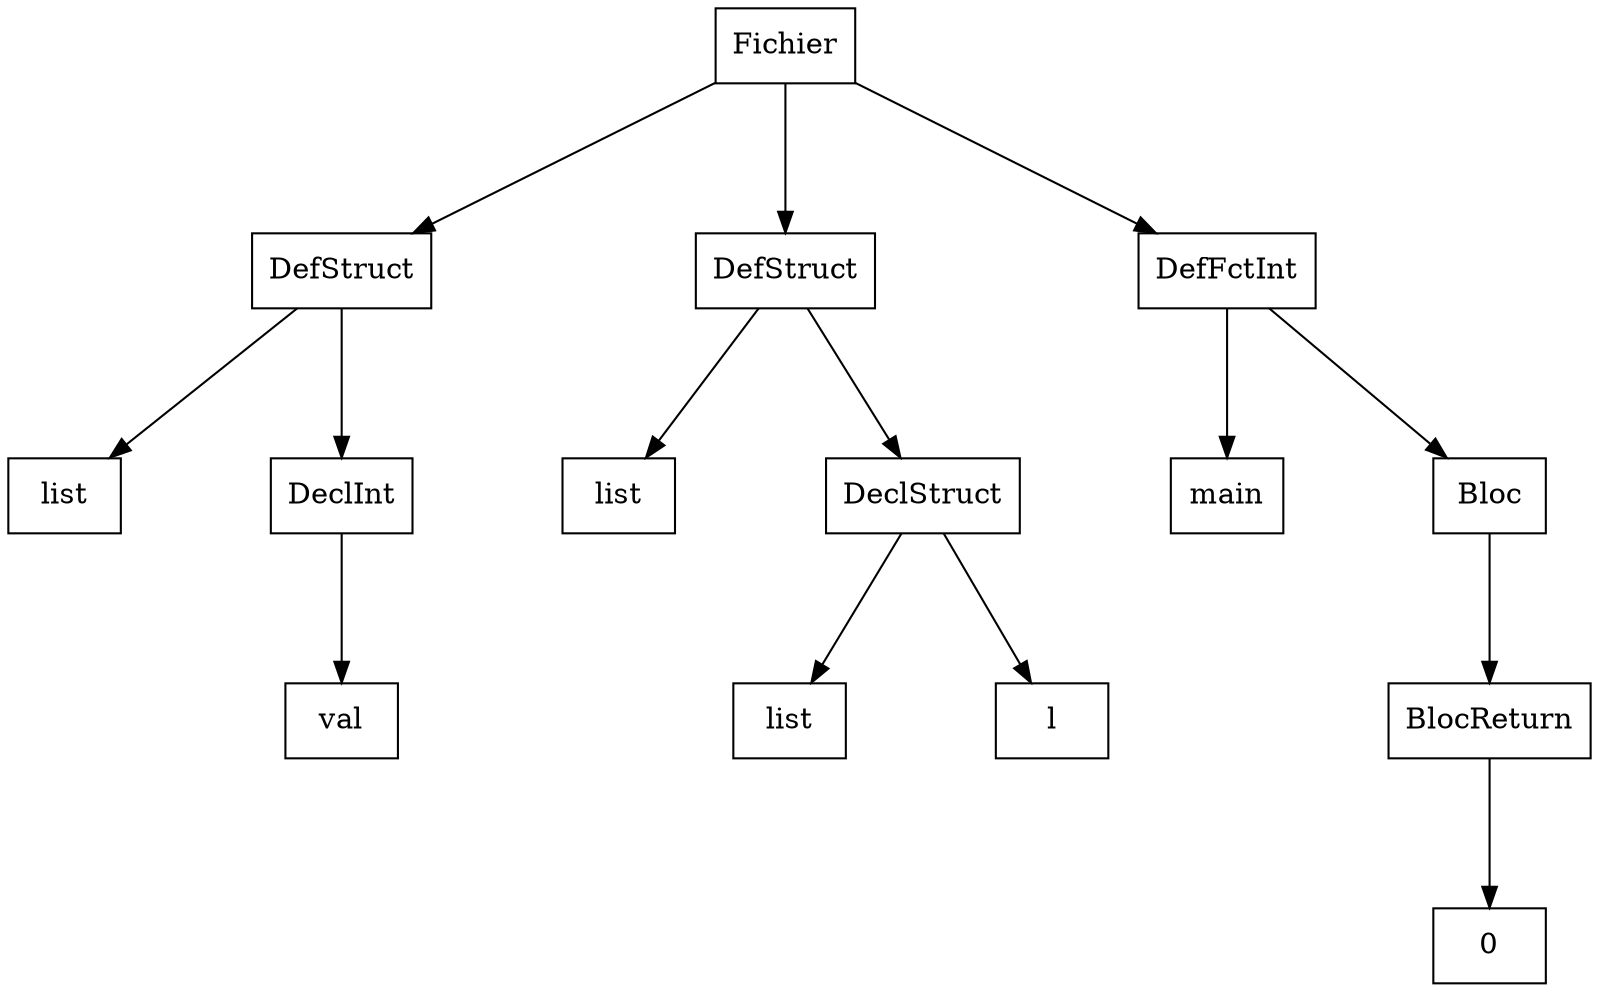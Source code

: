 digraph "ast"{

	nodesep=1;
	ranksep=1;

	N0 [label="Fichier", shape="box"];
	N1 [label="DefStruct", shape="box"];
	N2 [label="list", shape="box"];
	N3 [label="DeclInt", shape="box"];
	N4 [label="val", shape="box"];
	N5 [label="DefStruct", shape="box"];
	N6 [label="list", shape="box"];
	N7 [label="DeclStruct", shape="box"];
	N8 [label="list", shape="box"];
	N9 [label="l", shape="box"];
	N10 [label="DefFctInt", shape="box"];
	N11 [label="main", shape="box"];
	N12 [label="Bloc", shape="box"];
	N13 [label="BlocReturn", shape="box"];
	N14 [label="0", shape="box"];

	N1 -> N2; 
	N3 -> N4; 
	N1 -> N3; 
	N0 -> N1; 
	N5 -> N6; 
	N7 -> N8; 
	N7 -> N9; 
	N5 -> N7; 
	N0 -> N5; 
	N10 -> N11; 
	N13 -> N14; 
	N12 -> N13; 
	N10 -> N12; 
	N0 -> N10; 
}

